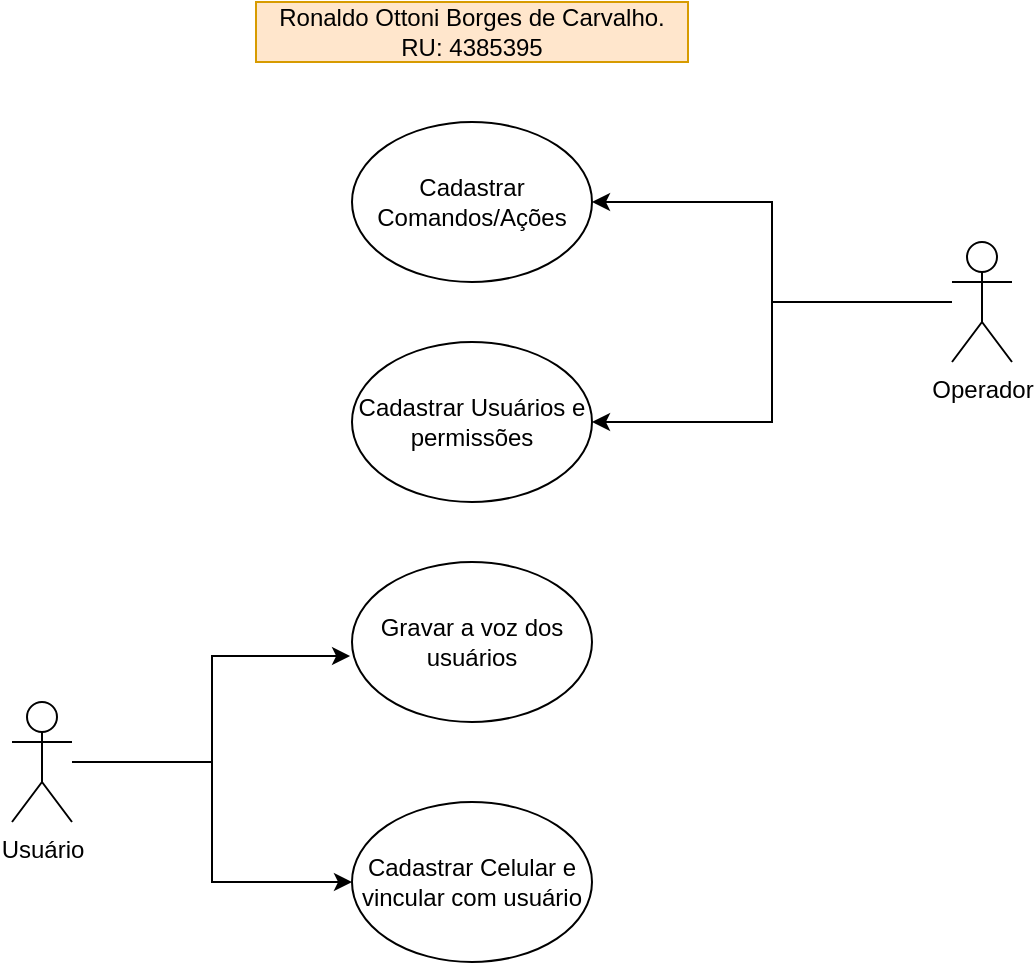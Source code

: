 <mxfile version="21.6.2" type="github">
  <diagram id="C5RBs43oDa-KdzZeNtuy" name="Page-1">
    <mxGraphModel dx="2074" dy="756" grid="1" gridSize="10" guides="1" tooltips="1" connect="1" arrows="1" fold="1" page="1" pageScale="1" pageWidth="827" pageHeight="1169" math="0" shadow="0">
      <root>
        <mxCell id="WIyWlLk6GJQsqaUBKTNV-0" />
        <mxCell id="WIyWlLk6GJQsqaUBKTNV-1" parent="WIyWlLk6GJQsqaUBKTNV-0" />
        <mxCell id="utAZHgmwh6aTqB7p7TDN-13" style="edgeStyle=orthogonalEdgeStyle;rounded=0;orthogonalLoop=1;jettySize=auto;html=1;entryX=-0.008;entryY=0.588;entryDx=0;entryDy=0;entryPerimeter=0;" edge="1" parent="WIyWlLk6GJQsqaUBKTNV-1" source="utAZHgmwh6aTqB7p7TDN-0" target="utAZHgmwh6aTqB7p7TDN-9">
          <mxGeometry relative="1" as="geometry" />
        </mxCell>
        <mxCell id="utAZHgmwh6aTqB7p7TDN-14" style="edgeStyle=orthogonalEdgeStyle;rounded=0;orthogonalLoop=1;jettySize=auto;html=1;entryX=0;entryY=0.5;entryDx=0;entryDy=0;" edge="1" parent="WIyWlLk6GJQsqaUBKTNV-1" source="utAZHgmwh6aTqB7p7TDN-0" target="utAZHgmwh6aTqB7p7TDN-11">
          <mxGeometry relative="1" as="geometry" />
        </mxCell>
        <mxCell id="utAZHgmwh6aTqB7p7TDN-0" value="Usuário" style="shape=umlActor;verticalLabelPosition=bottom;verticalAlign=top;html=1;outlineConnect=0;" vertex="1" parent="WIyWlLk6GJQsqaUBKTNV-1">
          <mxGeometry x="160" y="420" width="30" height="60" as="geometry" />
        </mxCell>
        <mxCell id="utAZHgmwh6aTqB7p7TDN-3" value="Cadastrar Comandos/Ações" style="ellipse;whiteSpace=wrap;html=1;" vertex="1" parent="WIyWlLk6GJQsqaUBKTNV-1">
          <mxGeometry x="330" y="130" width="120" height="80" as="geometry" />
        </mxCell>
        <mxCell id="utAZHgmwh6aTqB7p7TDN-4" value="Cadastrar Usuários e permissões" style="ellipse;whiteSpace=wrap;html=1;" vertex="1" parent="WIyWlLk6GJQsqaUBKTNV-1">
          <mxGeometry x="330" y="240" width="120" height="80" as="geometry" />
        </mxCell>
        <mxCell id="utAZHgmwh6aTqB7p7TDN-9" value="Gravar a voz dos usuários" style="ellipse;whiteSpace=wrap;html=1;" vertex="1" parent="WIyWlLk6GJQsqaUBKTNV-1">
          <mxGeometry x="330" y="350" width="120" height="80" as="geometry" />
        </mxCell>
        <mxCell id="utAZHgmwh6aTqB7p7TDN-11" value="Cadastrar Celular e vincular com usuário" style="ellipse;whiteSpace=wrap;html=1;" vertex="1" parent="WIyWlLk6GJQsqaUBKTNV-1">
          <mxGeometry x="330" y="470" width="120" height="80" as="geometry" />
        </mxCell>
        <mxCell id="utAZHgmwh6aTqB7p7TDN-16" style="edgeStyle=orthogonalEdgeStyle;rounded=0;orthogonalLoop=1;jettySize=auto;html=1;" edge="1" parent="WIyWlLk6GJQsqaUBKTNV-1" source="utAZHgmwh6aTqB7p7TDN-15" target="utAZHgmwh6aTqB7p7TDN-3">
          <mxGeometry relative="1" as="geometry" />
        </mxCell>
        <mxCell id="utAZHgmwh6aTqB7p7TDN-17" style="edgeStyle=orthogonalEdgeStyle;rounded=0;orthogonalLoop=1;jettySize=auto;html=1;entryX=1;entryY=0.5;entryDx=0;entryDy=0;" edge="1" parent="WIyWlLk6GJQsqaUBKTNV-1" source="utAZHgmwh6aTqB7p7TDN-15" target="utAZHgmwh6aTqB7p7TDN-4">
          <mxGeometry relative="1" as="geometry" />
        </mxCell>
        <mxCell id="utAZHgmwh6aTqB7p7TDN-15" value="Operador" style="shape=umlActor;verticalLabelPosition=bottom;verticalAlign=top;html=1;outlineConnect=0;" vertex="1" parent="WIyWlLk6GJQsqaUBKTNV-1">
          <mxGeometry x="630" y="190" width="30" height="60" as="geometry" />
        </mxCell>
        <mxCell id="utAZHgmwh6aTqB7p7TDN-18" value="Ronaldo Ottoni Borges de Carvalho. RU: 4385395" style="text;html=1;strokeColor=#d79b00;fillColor=#ffe6cc;align=center;verticalAlign=middle;whiteSpace=wrap;rounded=0;" vertex="1" parent="WIyWlLk6GJQsqaUBKTNV-1">
          <mxGeometry x="282" y="70" width="216" height="30" as="geometry" />
        </mxCell>
      </root>
    </mxGraphModel>
  </diagram>
</mxfile>
